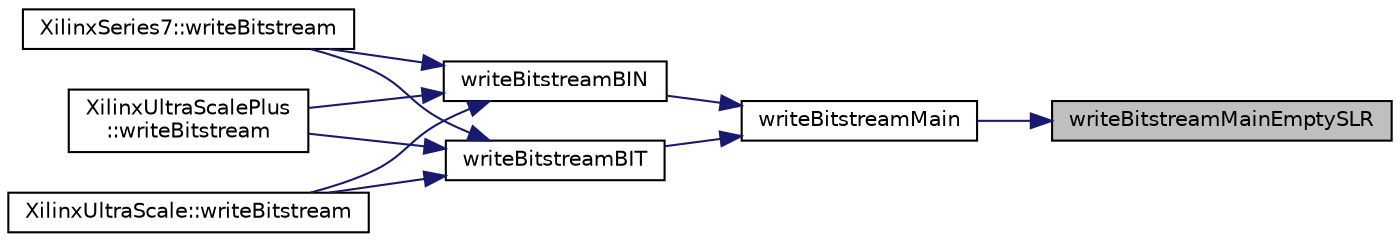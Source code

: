 digraph "writeBitstreamMainEmptySLR"
{
 // INTERACTIVE_SVG=YES
 // LATEX_PDF_SIZE
  edge [fontname="Helvetica",fontsize="10",labelfontname="Helvetica",labelfontsize="10"];
  node [fontname="Helvetica",fontsize="10",shape=record];
  rankdir="RL";
  Node1 [label="writeBitstreamMainEmptySLR",height=0.2,width=0.4,color="black", fillcolor="grey75", style="filled", fontcolor="black",tooltip=" "];
  Node1 -> Node2 [dir="back",color="midnightblue",fontsize="10",style="solid",fontname="Helvetica"];
  Node2 [label="writeBitstreamMain",height=0.2,width=0.4,color="black", fillcolor="white", style="filled",URL="$inlineOutput_8h.html#a3064b8b594edb427558e5c0c5935ba95",tooltip=" "];
  Node2 -> Node3 [dir="back",color="midnightblue",fontsize="10",style="solid",fontname="Helvetica"];
  Node3 [label="writeBitstreamBIN",height=0.2,width=0.4,color="black", fillcolor="white", style="filled",URL="$inlineOutput_8h.html#a219921af6a6c3663879d6929317e2a20",tooltip=" "];
  Node3 -> Node4 [dir="back",color="midnightblue",fontsize="10",style="solid",fontname="Helvetica"];
  Node4 [label="XilinxSeries7::writeBitstream",height=0.2,width=0.4,color="black", fillcolor="white", style="filled",URL="$classXilinxSeries7.html#a8e89db38dbb60abae6aeec780fff5015",tooltip=" "];
  Node3 -> Node5 [dir="back",color="midnightblue",fontsize="10",style="solid",fontname="Helvetica"];
  Node5 [label="XilinxUltraScalePlus\l::writeBitstream",height=0.2,width=0.4,color="black", fillcolor="white", style="filled",URL="$classXilinxUltraScalePlus.html#a9ccfa49a6f644294caee371fec039174",tooltip=" "];
  Node3 -> Node6 [dir="back",color="midnightblue",fontsize="10",style="solid",fontname="Helvetica"];
  Node6 [label="XilinxUltraScale::writeBitstream",height=0.2,width=0.4,color="black", fillcolor="white", style="filled",URL="$classXilinxUltraScale.html#af163f68ca538a15deb895f71c18e29f1",tooltip=" "];
  Node2 -> Node7 [dir="back",color="midnightblue",fontsize="10",style="solid",fontname="Helvetica"];
  Node7 [label="writeBitstreamBIT",height=0.2,width=0.4,color="black", fillcolor="white", style="filled",URL="$inlineOutput_8h.html#a0add7e2ac43d97c33fb291db7ddce9ec",tooltip=" "];
  Node7 -> Node4 [dir="back",color="midnightblue",fontsize="10",style="solid",fontname="Helvetica"];
  Node7 -> Node5 [dir="back",color="midnightblue",fontsize="10",style="solid",fontname="Helvetica"];
  Node7 -> Node6 [dir="back",color="midnightblue",fontsize="10",style="solid",fontname="Helvetica"];
}

